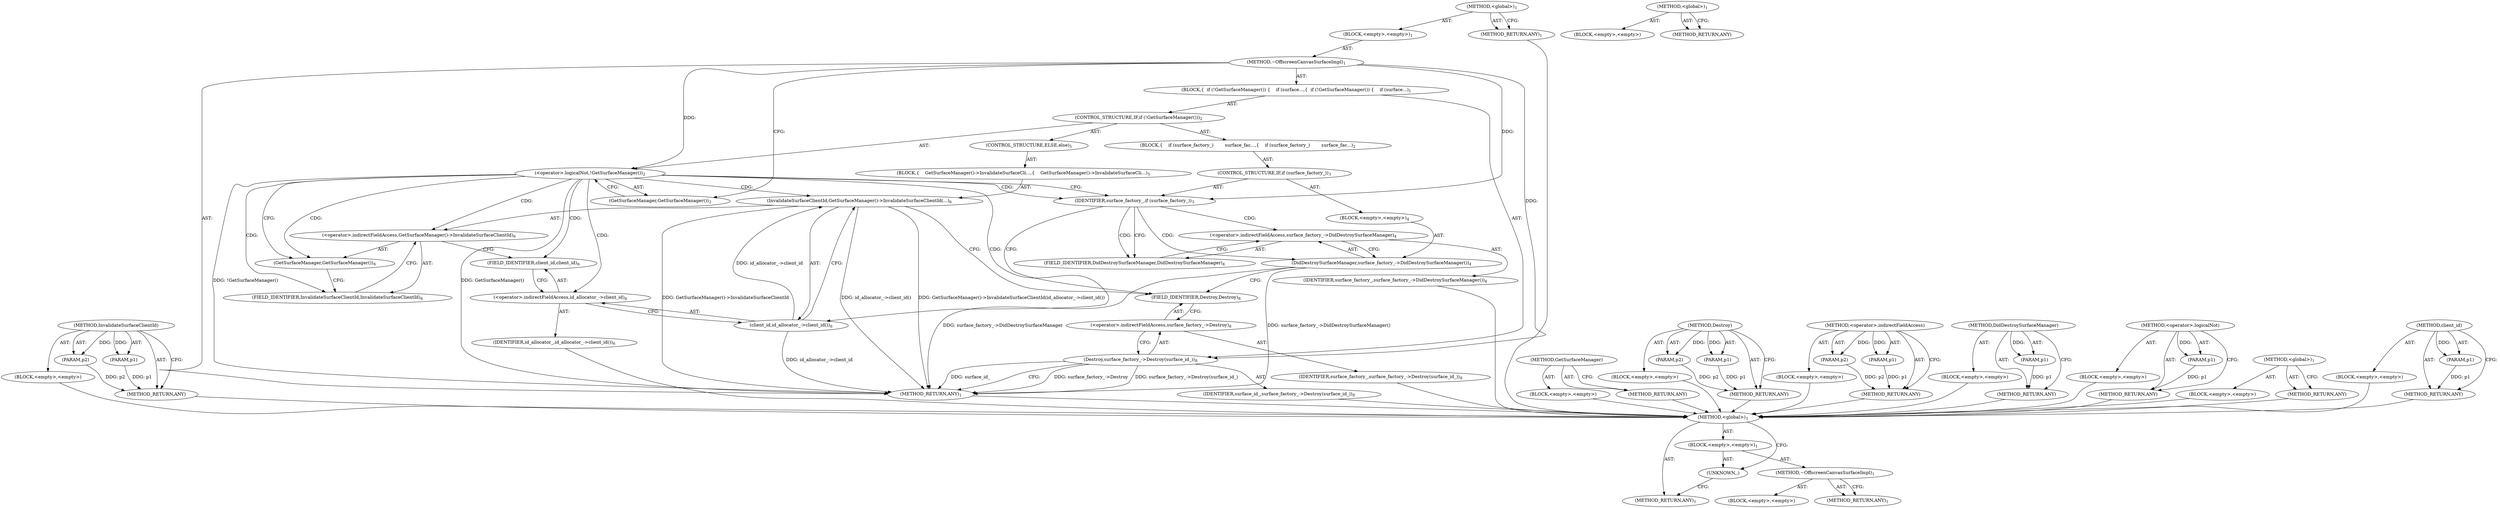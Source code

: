 digraph "&lt;global&gt;" {
vulnerable_67 [label=<(METHOD,InvalidateSurfaceClientId)>];
vulnerable_68 [label=<(PARAM,p1)>];
vulnerable_69 [label=<(PARAM,p2)>];
vulnerable_70 [label=<(BLOCK,&lt;empty&gt;,&lt;empty&gt;)>];
vulnerable_71 [label=<(METHOD_RETURN,ANY)>];
vulnerable_6 [label=<(METHOD,&lt;global&gt;)<SUB>1</SUB>>];
vulnerable_7 [label=<(BLOCK,&lt;empty&gt;,&lt;empty&gt;)<SUB>1</SUB>>];
vulnerable_8 [label=<(METHOD,~OffscreenCanvasSurfaceImpl)<SUB>1</SUB>>];
vulnerable_9 [label=<(BLOCK,{
  if (!GetSurfaceManager()) {
    if (surface...,{
  if (!GetSurfaceManager()) {
    if (surface...)<SUB>1</SUB>>];
vulnerable_10 [label=<(CONTROL_STRUCTURE,IF,if (!GetSurfaceManager()))<SUB>2</SUB>>];
vulnerable_11 [label=<(&lt;operator&gt;.logicalNot,!GetSurfaceManager())<SUB>2</SUB>>];
vulnerable_12 [label=<(GetSurfaceManager,GetSurfaceManager())<SUB>2</SUB>>];
vulnerable_13 [label=<(BLOCK,{
    if (surface_factory_)
        surface_fac...,{
    if (surface_factory_)
        surface_fac...)<SUB>2</SUB>>];
vulnerable_14 [label=<(CONTROL_STRUCTURE,IF,if (surface_factory_))<SUB>3</SUB>>];
vulnerable_15 [label=<(IDENTIFIER,surface_factory_,if (surface_factory_))<SUB>3</SUB>>];
vulnerable_16 [label=<(BLOCK,&lt;empty&gt;,&lt;empty&gt;)<SUB>4</SUB>>];
vulnerable_17 [label=<(DidDestroySurfaceManager,surface_factory_-&gt;DidDestroySurfaceManager())<SUB>4</SUB>>];
vulnerable_18 [label=<(&lt;operator&gt;.indirectFieldAccess,surface_factory_-&gt;DidDestroySurfaceManager)<SUB>4</SUB>>];
vulnerable_19 [label=<(IDENTIFIER,surface_factory_,surface_factory_-&gt;DidDestroySurfaceManager())<SUB>4</SUB>>];
vulnerable_20 [label=<(FIELD_IDENTIFIER,DidDestroySurfaceManager,DidDestroySurfaceManager)<SUB>4</SUB>>];
vulnerable_21 [label=<(CONTROL_STRUCTURE,ELSE,else)<SUB>5</SUB>>];
vulnerable_22 [label=<(BLOCK,{
    GetSurfaceManager()-&gt;InvalidateSurfaceCli...,{
    GetSurfaceManager()-&gt;InvalidateSurfaceCli...)<SUB>5</SUB>>];
vulnerable_23 [label=<(InvalidateSurfaceClientId,GetSurfaceManager()-&gt;InvalidateSurfaceClientId(...)<SUB>6</SUB>>];
vulnerable_24 [label=<(&lt;operator&gt;.indirectFieldAccess,GetSurfaceManager()-&gt;InvalidateSurfaceClientId)<SUB>6</SUB>>];
vulnerable_25 [label=<(GetSurfaceManager,GetSurfaceManager())<SUB>6</SUB>>];
vulnerable_26 [label=<(FIELD_IDENTIFIER,InvalidateSurfaceClientId,InvalidateSurfaceClientId)<SUB>6</SUB>>];
vulnerable_27 [label=<(client_id,id_allocator_-&gt;client_id())<SUB>6</SUB>>];
vulnerable_28 [label=<(&lt;operator&gt;.indirectFieldAccess,id_allocator_-&gt;client_id)<SUB>6</SUB>>];
vulnerable_29 [label=<(IDENTIFIER,id_allocator_,id_allocator_-&gt;client_id())<SUB>6</SUB>>];
vulnerable_30 [label=<(FIELD_IDENTIFIER,client_id,client_id)<SUB>6</SUB>>];
vulnerable_31 [label=<(Destroy,surface_factory_-&gt;Destroy(surface_id_))<SUB>8</SUB>>];
vulnerable_32 [label=<(&lt;operator&gt;.indirectFieldAccess,surface_factory_-&gt;Destroy)<SUB>8</SUB>>];
vulnerable_33 [label=<(IDENTIFIER,surface_factory_,surface_factory_-&gt;Destroy(surface_id_))<SUB>8</SUB>>];
vulnerable_34 [label=<(FIELD_IDENTIFIER,Destroy,Destroy)<SUB>8</SUB>>];
vulnerable_35 [label=<(IDENTIFIER,surface_id_,surface_factory_-&gt;Destroy(surface_id_))<SUB>8</SUB>>];
vulnerable_36 [label=<(METHOD_RETURN,ANY)<SUB>1</SUB>>];
vulnerable_38 [label=<(METHOD_RETURN,ANY)<SUB>1</SUB>>];
vulnerable_55 [label=<(METHOD,GetSurfaceManager)>];
vulnerable_56 [label=<(BLOCK,&lt;empty&gt;,&lt;empty&gt;)>];
vulnerable_57 [label=<(METHOD_RETURN,ANY)>];
vulnerable_76 [label=<(METHOD,Destroy)>];
vulnerable_77 [label=<(PARAM,p1)>];
vulnerable_78 [label=<(PARAM,p2)>];
vulnerable_79 [label=<(BLOCK,&lt;empty&gt;,&lt;empty&gt;)>];
vulnerable_80 [label=<(METHOD_RETURN,ANY)>];
vulnerable_62 [label=<(METHOD,&lt;operator&gt;.indirectFieldAccess)>];
vulnerable_63 [label=<(PARAM,p1)>];
vulnerable_64 [label=<(PARAM,p2)>];
vulnerable_65 [label=<(BLOCK,&lt;empty&gt;,&lt;empty&gt;)>];
vulnerable_66 [label=<(METHOD_RETURN,ANY)>];
vulnerable_58 [label=<(METHOD,DidDestroySurfaceManager)>];
vulnerable_59 [label=<(PARAM,p1)>];
vulnerable_60 [label=<(BLOCK,&lt;empty&gt;,&lt;empty&gt;)>];
vulnerable_61 [label=<(METHOD_RETURN,ANY)>];
vulnerable_51 [label=<(METHOD,&lt;operator&gt;.logicalNot)>];
vulnerable_52 [label=<(PARAM,p1)>];
vulnerable_53 [label=<(BLOCK,&lt;empty&gt;,&lt;empty&gt;)>];
vulnerable_54 [label=<(METHOD_RETURN,ANY)>];
vulnerable_45 [label=<(METHOD,&lt;global&gt;)<SUB>1</SUB>>];
vulnerable_46 [label=<(BLOCK,&lt;empty&gt;,&lt;empty&gt;)>];
vulnerable_47 [label=<(METHOD_RETURN,ANY)>];
vulnerable_72 [label=<(METHOD,client_id)>];
vulnerable_73 [label=<(PARAM,p1)>];
vulnerable_74 [label=<(BLOCK,&lt;empty&gt;,&lt;empty&gt;)>];
vulnerable_75 [label=<(METHOD_RETURN,ANY)>];
fixed_6 [label=<(METHOD,&lt;global&gt;)<SUB>1</SUB>>];
fixed_7 [label=<(BLOCK,&lt;empty&gt;,&lt;empty&gt;)<SUB>1</SUB>>];
fixed_8 [label=<(METHOD,~OffscreenCanvasSurfaceImpl)<SUB>1</SUB>>];
fixed_9 [label=<(BLOCK,&lt;empty&gt;,&lt;empty&gt;)>];
fixed_10 [label=<(METHOD_RETURN,ANY)<SUB>1</SUB>>];
fixed_12 [label=<(UNKNOWN,,)>];
fixed_13 [label=<(METHOD_RETURN,ANY)<SUB>1</SUB>>];
fixed_20 [label=<(METHOD,&lt;global&gt;)<SUB>1</SUB>>];
fixed_21 [label=<(BLOCK,&lt;empty&gt;,&lt;empty&gt;)>];
fixed_22 [label=<(METHOD_RETURN,ANY)>];
vulnerable_67 -> vulnerable_68  [key=0, label="AST: "];
vulnerable_67 -> vulnerable_68  [key=1, label="DDG: "];
vulnerable_67 -> vulnerable_70  [key=0, label="AST: "];
vulnerable_67 -> vulnerable_69  [key=0, label="AST: "];
vulnerable_67 -> vulnerable_69  [key=1, label="DDG: "];
vulnerable_67 -> vulnerable_71  [key=0, label="AST: "];
vulnerable_67 -> vulnerable_71  [key=1, label="CFG: "];
vulnerable_68 -> vulnerable_71  [key=0, label="DDG: p1"];
vulnerable_69 -> vulnerable_71  [key=0, label="DDG: p2"];
vulnerable_70 -> fixed_6  [key=0];
vulnerable_71 -> fixed_6  [key=0];
vulnerable_6 -> vulnerable_7  [key=0, label="AST: "];
vulnerable_6 -> vulnerable_38  [key=0, label="AST: "];
vulnerable_6 -> vulnerable_38  [key=1, label="CFG: "];
vulnerable_7 -> vulnerable_8  [key=0, label="AST: "];
vulnerable_8 -> vulnerable_9  [key=0, label="AST: "];
vulnerable_8 -> vulnerable_36  [key=0, label="AST: "];
vulnerable_8 -> vulnerable_12  [key=0, label="CFG: "];
vulnerable_8 -> vulnerable_31  [key=0, label="DDG: "];
vulnerable_8 -> vulnerable_11  [key=0, label="DDG: "];
vulnerable_8 -> vulnerable_15  [key=0, label="DDG: "];
vulnerable_9 -> vulnerable_10  [key=0, label="AST: "];
vulnerable_9 -> vulnerable_31  [key=0, label="AST: "];
vulnerable_10 -> vulnerable_11  [key=0, label="AST: "];
vulnerable_10 -> vulnerable_13  [key=0, label="AST: "];
vulnerable_10 -> vulnerable_21  [key=0, label="AST: "];
vulnerable_11 -> vulnerable_12  [key=0, label="AST: "];
vulnerable_11 -> vulnerable_15  [key=0, label="CFG: "];
vulnerable_11 -> vulnerable_15  [key=1, label="CDG: "];
vulnerable_11 -> vulnerable_25  [key=0, label="CFG: "];
vulnerable_11 -> vulnerable_25  [key=1, label="CDG: "];
vulnerable_11 -> vulnerable_36  [key=0, label="DDG: GetSurfaceManager()"];
vulnerable_11 -> vulnerable_36  [key=1, label="DDG: !GetSurfaceManager()"];
vulnerable_11 -> vulnerable_24  [key=0, label="CDG: "];
vulnerable_11 -> vulnerable_30  [key=0, label="CDG: "];
vulnerable_11 -> vulnerable_26  [key=0, label="CDG: "];
vulnerable_11 -> vulnerable_23  [key=0, label="CDG: "];
vulnerable_11 -> vulnerable_28  [key=0, label="CDG: "];
vulnerable_11 -> vulnerable_27  [key=0, label="CDG: "];
vulnerable_12 -> vulnerable_11  [key=0, label="CFG: "];
vulnerable_13 -> vulnerable_14  [key=0, label="AST: "];
vulnerable_14 -> vulnerable_15  [key=0, label="AST: "];
vulnerable_14 -> vulnerable_16  [key=0, label="AST: "];
vulnerable_15 -> vulnerable_20  [key=0, label="CFG: "];
vulnerable_15 -> vulnerable_20  [key=1, label="CDG: "];
vulnerable_15 -> vulnerable_34  [key=0, label="CFG: "];
vulnerable_15 -> vulnerable_17  [key=0, label="CDG: "];
vulnerable_15 -> vulnerable_18  [key=0, label="CDG: "];
vulnerable_16 -> vulnerable_17  [key=0, label="AST: "];
vulnerable_17 -> vulnerable_18  [key=0, label="AST: "];
vulnerable_17 -> vulnerable_34  [key=0, label="CFG: "];
vulnerable_17 -> vulnerable_36  [key=0, label="DDG: surface_factory_-&gt;DidDestroySurfaceManager"];
vulnerable_17 -> vulnerable_36  [key=1, label="DDG: surface_factory_-&gt;DidDestroySurfaceManager()"];
vulnerable_18 -> vulnerable_19  [key=0, label="AST: "];
vulnerable_18 -> vulnerable_20  [key=0, label="AST: "];
vulnerable_18 -> vulnerable_17  [key=0, label="CFG: "];
vulnerable_19 -> fixed_6  [key=0];
vulnerable_20 -> vulnerable_18  [key=0, label="CFG: "];
vulnerable_21 -> vulnerable_22  [key=0, label="AST: "];
vulnerable_22 -> vulnerable_23  [key=0, label="AST: "];
vulnerable_23 -> vulnerable_24  [key=0, label="AST: "];
vulnerable_23 -> vulnerable_27  [key=0, label="AST: "];
vulnerable_23 -> vulnerable_34  [key=0, label="CFG: "];
vulnerable_23 -> vulnerable_36  [key=0, label="DDG: GetSurfaceManager()-&gt;InvalidateSurfaceClientId"];
vulnerable_23 -> vulnerable_36  [key=1, label="DDG: id_allocator_-&gt;client_id()"];
vulnerable_23 -> vulnerable_36  [key=2, label="DDG: GetSurfaceManager()-&gt;InvalidateSurfaceClientId(id_allocator_-&gt;client_id())"];
vulnerable_24 -> vulnerable_25  [key=0, label="AST: "];
vulnerable_24 -> vulnerable_26  [key=0, label="AST: "];
vulnerable_24 -> vulnerable_30  [key=0, label="CFG: "];
vulnerable_25 -> vulnerable_26  [key=0, label="CFG: "];
vulnerable_26 -> vulnerable_24  [key=0, label="CFG: "];
vulnerable_27 -> vulnerable_28  [key=0, label="AST: "];
vulnerable_27 -> vulnerable_23  [key=0, label="CFG: "];
vulnerable_27 -> vulnerable_23  [key=1, label="DDG: id_allocator_-&gt;client_id"];
vulnerable_27 -> vulnerable_36  [key=0, label="DDG: id_allocator_-&gt;client_id"];
vulnerable_28 -> vulnerable_29  [key=0, label="AST: "];
vulnerable_28 -> vulnerable_30  [key=0, label="AST: "];
vulnerable_28 -> vulnerable_27  [key=0, label="CFG: "];
vulnerable_29 -> fixed_6  [key=0];
vulnerable_30 -> vulnerable_28  [key=0, label="CFG: "];
vulnerable_31 -> vulnerable_32  [key=0, label="AST: "];
vulnerable_31 -> vulnerable_35  [key=0, label="AST: "];
vulnerable_31 -> vulnerable_36  [key=0, label="CFG: "];
vulnerable_31 -> vulnerable_36  [key=1, label="DDG: surface_factory_-&gt;Destroy"];
vulnerable_31 -> vulnerable_36  [key=2, label="DDG: surface_factory_-&gt;Destroy(surface_id_)"];
vulnerable_31 -> vulnerable_36  [key=3, label="DDG: surface_id_"];
vulnerable_32 -> vulnerable_33  [key=0, label="AST: "];
vulnerable_32 -> vulnerable_34  [key=0, label="AST: "];
vulnerable_32 -> vulnerable_31  [key=0, label="CFG: "];
vulnerable_33 -> fixed_6  [key=0];
vulnerable_34 -> vulnerable_32  [key=0, label="CFG: "];
vulnerable_35 -> fixed_6  [key=0];
vulnerable_36 -> fixed_6  [key=0];
vulnerable_38 -> fixed_6  [key=0];
vulnerable_55 -> vulnerable_56  [key=0, label="AST: "];
vulnerable_55 -> vulnerable_57  [key=0, label="AST: "];
vulnerable_55 -> vulnerable_57  [key=1, label="CFG: "];
vulnerable_56 -> fixed_6  [key=0];
vulnerable_57 -> fixed_6  [key=0];
vulnerable_76 -> vulnerable_77  [key=0, label="AST: "];
vulnerable_76 -> vulnerable_77  [key=1, label="DDG: "];
vulnerable_76 -> vulnerable_79  [key=0, label="AST: "];
vulnerable_76 -> vulnerable_78  [key=0, label="AST: "];
vulnerable_76 -> vulnerable_78  [key=1, label="DDG: "];
vulnerable_76 -> vulnerable_80  [key=0, label="AST: "];
vulnerable_76 -> vulnerable_80  [key=1, label="CFG: "];
vulnerable_77 -> vulnerable_80  [key=0, label="DDG: p1"];
vulnerable_78 -> vulnerable_80  [key=0, label="DDG: p2"];
vulnerable_79 -> fixed_6  [key=0];
vulnerable_80 -> fixed_6  [key=0];
vulnerable_62 -> vulnerable_63  [key=0, label="AST: "];
vulnerable_62 -> vulnerable_63  [key=1, label="DDG: "];
vulnerable_62 -> vulnerable_65  [key=0, label="AST: "];
vulnerable_62 -> vulnerable_64  [key=0, label="AST: "];
vulnerable_62 -> vulnerable_64  [key=1, label="DDG: "];
vulnerable_62 -> vulnerable_66  [key=0, label="AST: "];
vulnerable_62 -> vulnerable_66  [key=1, label="CFG: "];
vulnerable_63 -> vulnerable_66  [key=0, label="DDG: p1"];
vulnerable_64 -> vulnerable_66  [key=0, label="DDG: p2"];
vulnerable_65 -> fixed_6  [key=0];
vulnerable_66 -> fixed_6  [key=0];
vulnerable_58 -> vulnerable_59  [key=0, label="AST: "];
vulnerable_58 -> vulnerable_59  [key=1, label="DDG: "];
vulnerable_58 -> vulnerable_60  [key=0, label="AST: "];
vulnerable_58 -> vulnerable_61  [key=0, label="AST: "];
vulnerable_58 -> vulnerable_61  [key=1, label="CFG: "];
vulnerable_59 -> vulnerable_61  [key=0, label="DDG: p1"];
vulnerable_60 -> fixed_6  [key=0];
vulnerable_61 -> fixed_6  [key=0];
vulnerable_51 -> vulnerable_52  [key=0, label="AST: "];
vulnerable_51 -> vulnerable_52  [key=1, label="DDG: "];
vulnerable_51 -> vulnerable_53  [key=0, label="AST: "];
vulnerable_51 -> vulnerable_54  [key=0, label="AST: "];
vulnerable_51 -> vulnerable_54  [key=1, label="CFG: "];
vulnerable_52 -> vulnerable_54  [key=0, label="DDG: p1"];
vulnerable_53 -> fixed_6  [key=0];
vulnerable_54 -> fixed_6  [key=0];
vulnerable_45 -> vulnerable_46  [key=0, label="AST: "];
vulnerable_45 -> vulnerable_47  [key=0, label="AST: "];
vulnerable_45 -> vulnerable_47  [key=1, label="CFG: "];
vulnerable_46 -> fixed_6  [key=0];
vulnerable_47 -> fixed_6  [key=0];
vulnerable_72 -> vulnerable_73  [key=0, label="AST: "];
vulnerable_72 -> vulnerable_73  [key=1, label="DDG: "];
vulnerable_72 -> vulnerable_74  [key=0, label="AST: "];
vulnerable_72 -> vulnerable_75  [key=0, label="AST: "];
vulnerable_72 -> vulnerable_75  [key=1, label="CFG: "];
vulnerable_73 -> vulnerable_75  [key=0, label="DDG: p1"];
vulnerable_74 -> fixed_6  [key=0];
vulnerable_75 -> fixed_6  [key=0];
fixed_6 -> fixed_7  [key=0, label="AST: "];
fixed_6 -> fixed_13  [key=0, label="AST: "];
fixed_6 -> fixed_12  [key=0, label="CFG: "];
fixed_7 -> fixed_8  [key=0, label="AST: "];
fixed_7 -> fixed_12  [key=0, label="AST: "];
fixed_8 -> fixed_9  [key=0, label="AST: "];
fixed_8 -> fixed_10  [key=0, label="AST: "];
fixed_8 -> fixed_10  [key=1, label="CFG: "];
fixed_12 -> fixed_13  [key=0, label="CFG: "];
fixed_20 -> fixed_21  [key=0, label="AST: "];
fixed_20 -> fixed_22  [key=0, label="AST: "];
fixed_20 -> fixed_22  [key=1, label="CFG: "];
}
